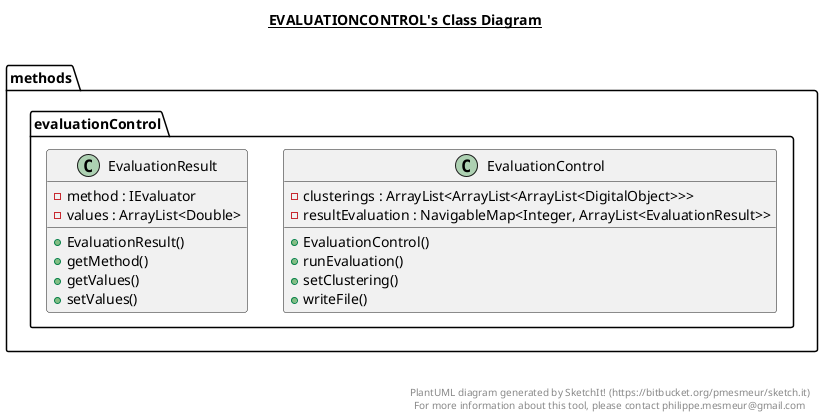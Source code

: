 @startuml

title __EVALUATIONCONTROL's Class Diagram__\n

  namespace methods.evaluationControl {
    class methods.evaluationControl.EvaluationControl {
        - clusterings : ArrayList<ArrayList<ArrayList<DigitalObject>>>
        - resultEvaluation : NavigableMap<Integer, ArrayList<EvaluationResult>>
        + EvaluationControl()
        + runEvaluation()
        + setClustering()
        + writeFile()
    }
  }
  

  namespace methods.evaluationControl {
    class methods.evaluationControl.EvaluationResult {
        - method : IEvaluator
        - values : ArrayList<Double>
        + EvaluationResult()
        + getMethod()
        + getValues()
        + setValues()
    }
  }
  



right footer


PlantUML diagram generated by SketchIt! (https://bitbucket.org/pmesmeur/sketch.it)
For more information about this tool, please contact philippe.mesmeur@gmail.com
endfooter

@enduml
